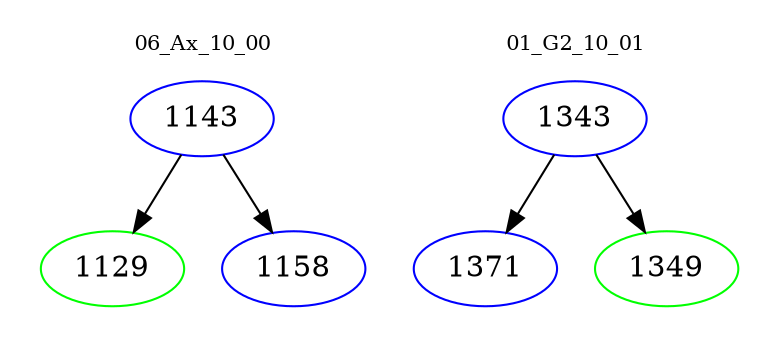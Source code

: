 digraph{
subgraph cluster_0 {
color = white
label = "06_Ax_10_00";
fontsize=10;
T0_1143 [label="1143", color="blue"]
T0_1143 -> T0_1129 [color="black"]
T0_1129 [label="1129", color="green"]
T0_1143 -> T0_1158 [color="black"]
T0_1158 [label="1158", color="blue"]
}
subgraph cluster_1 {
color = white
label = "01_G2_10_01";
fontsize=10;
T1_1343 [label="1343", color="blue"]
T1_1343 -> T1_1371 [color="black"]
T1_1371 [label="1371", color="blue"]
T1_1343 -> T1_1349 [color="black"]
T1_1349 [label="1349", color="green"]
}
}

